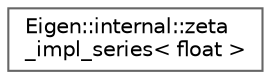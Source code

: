 digraph "类继承关系图"
{
 // LATEX_PDF_SIZE
  bgcolor="transparent";
  edge [fontname=Helvetica,fontsize=10,labelfontname=Helvetica,labelfontsize=10];
  node [fontname=Helvetica,fontsize=10,shape=box,height=0.2,width=0.4];
  rankdir="LR";
  Node0 [id="Node000000",label="Eigen::internal::zeta\l_impl_series\< float \>",height=0.2,width=0.4,color="grey40", fillcolor="white", style="filled",URL="$struct_eigen_1_1internal_1_1zeta__impl__series_3_01float_01_4.html",tooltip=" "];
}
